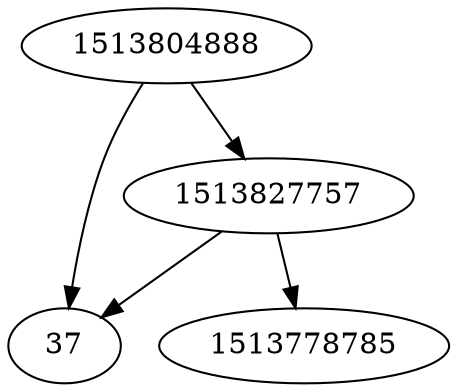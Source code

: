 strict digraph  {
1513804888;
1513778785;
37;
1513827757;
1513804888 -> 37;
1513804888 -> 1513827757;
1513827757 -> 37;
1513827757 -> 1513778785;
}
